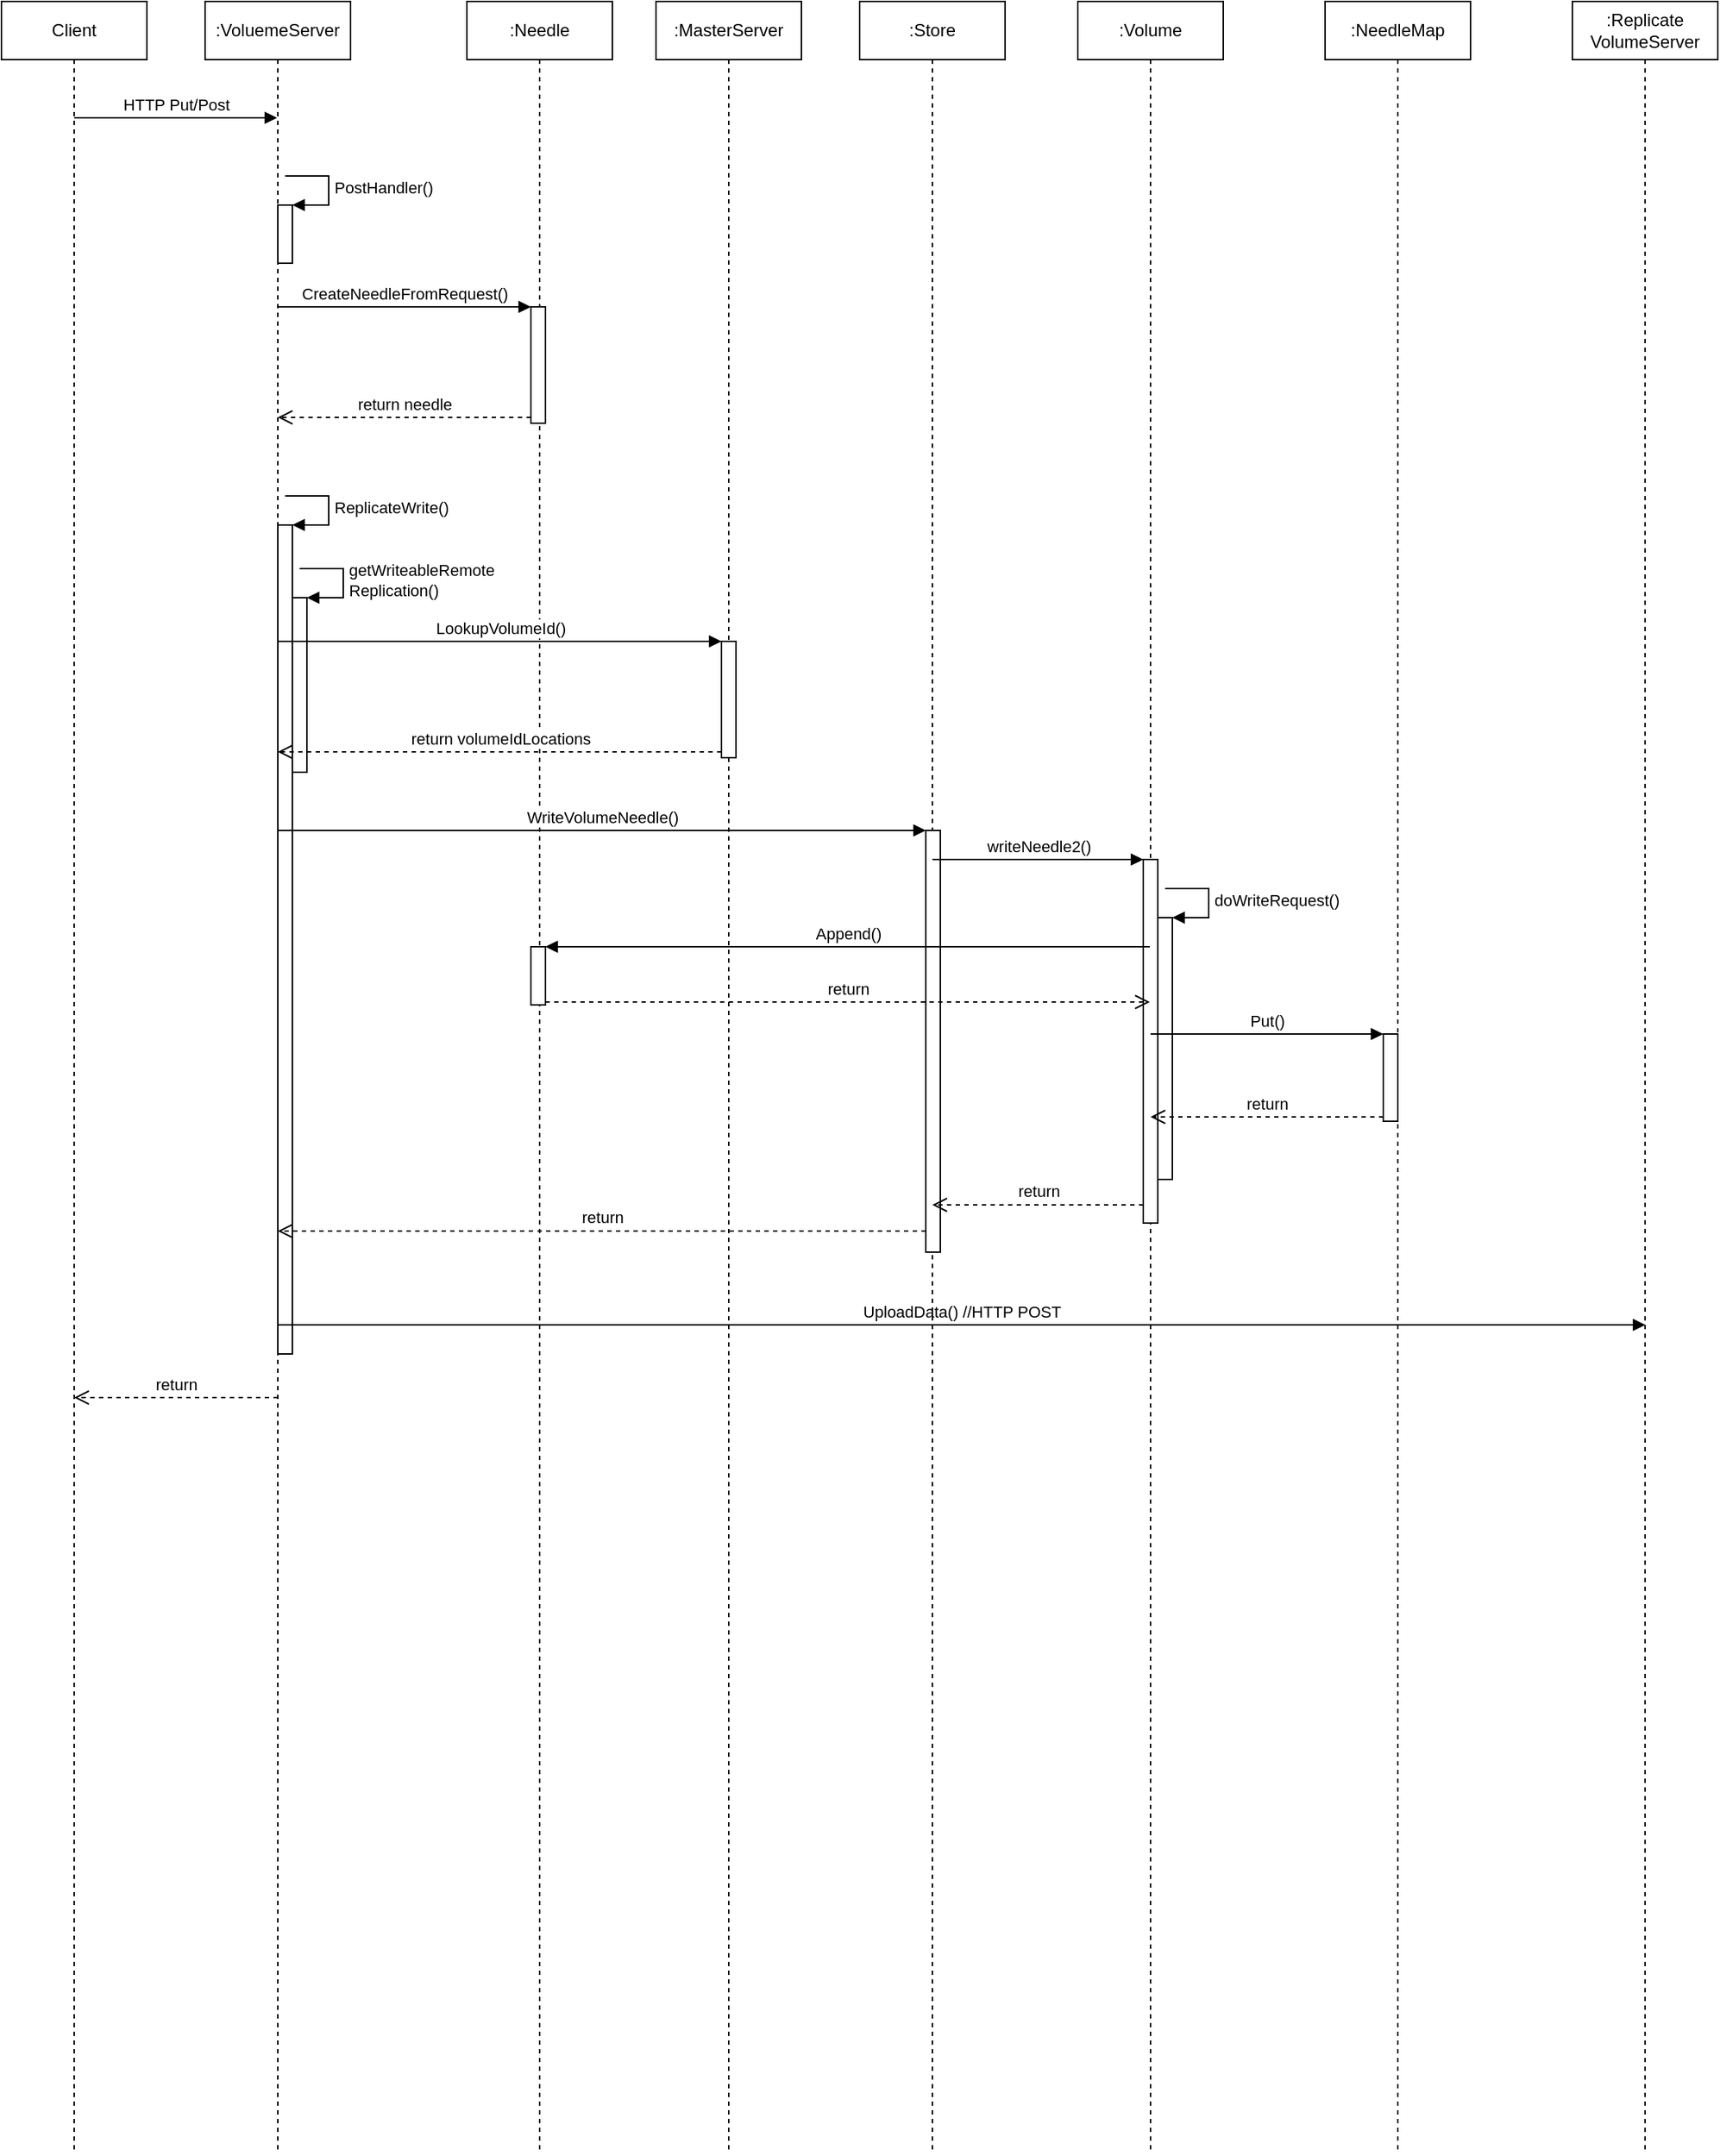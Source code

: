<mxfile version="17.1.0" type="github">
  <diagram id="cI57YzMiz7fRhd4ICnGv" name="PostHandler">
    <mxGraphModel dx="2194" dy="1183" grid="1" gridSize="10" guides="1" tooltips="1" connect="1" arrows="1" fold="1" page="1" pageScale="1" pageWidth="827" pageHeight="1169" math="0" shadow="0">
      <root>
        <mxCell id="0" />
        <mxCell id="1" parent="0" />
        <mxCell id="VfuoobMQqFoEDcukleZy-1" value="Client" style="shape=umlLifeline;perimeter=lifelinePerimeter;whiteSpace=wrap;html=1;container=1;collapsible=0;recursiveResize=0;outlineConnect=0;" vertex="1" parent="1">
          <mxGeometry x="40" y="40" width="100" height="1480" as="geometry" />
        </mxCell>
        <mxCell id="VfuoobMQqFoEDcukleZy-2" value=":VoluemeServer" style="shape=umlLifeline;perimeter=lifelinePerimeter;whiteSpace=wrap;html=1;container=1;collapsible=0;recursiveResize=0;outlineConnect=0;" vertex="1" parent="1">
          <mxGeometry x="180" y="40" width="100" height="1480" as="geometry" />
        </mxCell>
        <mxCell id="VfuoobMQqFoEDcukleZy-4" value="" style="html=1;points=[];perimeter=orthogonalPerimeter;" vertex="1" parent="VfuoobMQqFoEDcukleZy-2">
          <mxGeometry x="50" y="140" width="10" height="40" as="geometry" />
        </mxCell>
        <mxCell id="VfuoobMQqFoEDcukleZy-5" value="PostHandler()" style="edgeStyle=orthogonalEdgeStyle;html=1;align=left;spacingLeft=2;endArrow=block;rounded=0;entryX=1;entryY=0;" edge="1" target="VfuoobMQqFoEDcukleZy-4" parent="VfuoobMQqFoEDcukleZy-2">
          <mxGeometry relative="1" as="geometry">
            <mxPoint x="55" y="120" as="sourcePoint" />
            <Array as="points">
              <mxPoint x="85" y="120" />
            </Array>
          </mxGeometry>
        </mxCell>
        <mxCell id="VfuoobMQqFoEDcukleZy-11" value="" style="html=1;points=[];perimeter=orthogonalPerimeter;" vertex="1" parent="VfuoobMQqFoEDcukleZy-2">
          <mxGeometry x="50" y="360" width="10" height="570" as="geometry" />
        </mxCell>
        <mxCell id="VfuoobMQqFoEDcukleZy-12" value="ReplicateWrite()" style="edgeStyle=orthogonalEdgeStyle;html=1;align=left;spacingLeft=2;endArrow=block;rounded=0;entryX=1;entryY=0;" edge="1" target="VfuoobMQqFoEDcukleZy-11" parent="VfuoobMQqFoEDcukleZy-2">
          <mxGeometry relative="1" as="geometry">
            <mxPoint x="55" y="340" as="sourcePoint" />
            <Array as="points">
              <mxPoint x="85" y="340" />
            </Array>
          </mxGeometry>
        </mxCell>
        <mxCell id="VfuoobMQqFoEDcukleZy-17" value="" style="html=1;points=[];perimeter=orthogonalPerimeter;" vertex="1" parent="VfuoobMQqFoEDcukleZy-2">
          <mxGeometry x="60" y="410" width="10" height="120" as="geometry" />
        </mxCell>
        <mxCell id="VfuoobMQqFoEDcukleZy-18" value="getWriteableRemote&lt;br&gt;Replication()" style="edgeStyle=orthogonalEdgeStyle;html=1;align=left;spacingLeft=2;endArrow=block;rounded=0;entryX=1;entryY=0;" edge="1" target="VfuoobMQqFoEDcukleZy-17" parent="VfuoobMQqFoEDcukleZy-2">
          <mxGeometry relative="1" as="geometry">
            <mxPoint x="65" y="390" as="sourcePoint" />
            <Array as="points">
              <mxPoint x="95" y="390" />
            </Array>
          </mxGeometry>
        </mxCell>
        <mxCell id="VfuoobMQqFoEDcukleZy-3" value="HTTP Put/Post" style="html=1;verticalAlign=bottom;endArrow=block;rounded=0;" edge="1" parent="1" target="VfuoobMQqFoEDcukleZy-2">
          <mxGeometry width="80" relative="1" as="geometry">
            <mxPoint x="90" y="120" as="sourcePoint" />
            <mxPoint x="170" y="120" as="targetPoint" />
          </mxGeometry>
        </mxCell>
        <mxCell id="VfuoobMQqFoEDcukleZy-6" value=":Needle" style="shape=umlLifeline;perimeter=lifelinePerimeter;whiteSpace=wrap;html=1;container=1;collapsible=0;recursiveResize=0;outlineConnect=0;" vertex="1" parent="1">
          <mxGeometry x="360" y="40" width="100" height="1480" as="geometry" />
        </mxCell>
        <mxCell id="VfuoobMQqFoEDcukleZy-7" value="" style="html=1;points=[];perimeter=orthogonalPerimeter;" vertex="1" parent="VfuoobMQqFoEDcukleZy-6">
          <mxGeometry x="44" y="210" width="10" height="80" as="geometry" />
        </mxCell>
        <mxCell id="VfuoobMQqFoEDcukleZy-29" value="" style="html=1;points=[];perimeter=orthogonalPerimeter;" vertex="1" parent="VfuoobMQqFoEDcukleZy-6">
          <mxGeometry x="44" y="650" width="10" height="40" as="geometry" />
        </mxCell>
        <mxCell id="VfuoobMQqFoEDcukleZy-8" value="CreateNeedleFromRequest()" style="html=1;verticalAlign=bottom;endArrow=block;entryX=0;entryY=0;rounded=0;" edge="1" target="VfuoobMQqFoEDcukleZy-7" parent="1" source="VfuoobMQqFoEDcukleZy-2">
          <mxGeometry relative="1" as="geometry">
            <mxPoint x="334" y="250" as="sourcePoint" />
          </mxGeometry>
        </mxCell>
        <mxCell id="VfuoobMQqFoEDcukleZy-9" value="return needle" style="html=1;verticalAlign=bottom;endArrow=open;dashed=1;endSize=8;exitX=0;exitY=0.95;rounded=0;" edge="1" source="VfuoobMQqFoEDcukleZy-7" parent="1" target="VfuoobMQqFoEDcukleZy-2">
          <mxGeometry relative="1" as="geometry">
            <mxPoint x="334" y="326" as="targetPoint" />
          </mxGeometry>
        </mxCell>
        <mxCell id="VfuoobMQqFoEDcukleZy-13" value=":MasterServer" style="shape=umlLifeline;perimeter=lifelinePerimeter;whiteSpace=wrap;html=1;container=1;collapsible=0;recursiveResize=0;outlineConnect=0;" vertex="1" parent="1">
          <mxGeometry x="490" y="40" width="100" height="1480" as="geometry" />
        </mxCell>
        <mxCell id="VfuoobMQqFoEDcukleZy-14" value="" style="html=1;points=[];perimeter=orthogonalPerimeter;" vertex="1" parent="VfuoobMQqFoEDcukleZy-13">
          <mxGeometry x="45" y="440" width="10" height="80" as="geometry" />
        </mxCell>
        <mxCell id="VfuoobMQqFoEDcukleZy-37" value="UploadData() //HTTP POST" style="html=1;verticalAlign=bottom;endArrow=block;rounded=0;" edge="1" parent="VfuoobMQqFoEDcukleZy-13">
          <mxGeometry width="80" relative="1" as="geometry">
            <mxPoint x="-259.996" y="910" as="sourcePoint" />
            <mxPoint x="680.18" y="910" as="targetPoint" />
          </mxGeometry>
        </mxCell>
        <mxCell id="VfuoobMQqFoEDcukleZy-15" value="LookupVolumeId()" style="html=1;verticalAlign=bottom;endArrow=block;entryX=0;entryY=0;rounded=0;" edge="1" target="VfuoobMQqFoEDcukleZy-14" parent="1" source="VfuoobMQqFoEDcukleZy-2">
          <mxGeometry relative="1" as="geometry">
            <mxPoint x="380" y="520" as="sourcePoint" />
          </mxGeometry>
        </mxCell>
        <mxCell id="VfuoobMQqFoEDcukleZy-16" value="return volumeIdLocations" style="html=1;verticalAlign=bottom;endArrow=open;dashed=1;endSize=8;exitX=0;exitY=0.95;rounded=0;" edge="1" source="VfuoobMQqFoEDcukleZy-14" parent="1" target="VfuoobMQqFoEDcukleZy-2">
          <mxGeometry relative="1" as="geometry">
            <mxPoint x="380" y="596" as="targetPoint" />
          </mxGeometry>
        </mxCell>
        <mxCell id="VfuoobMQqFoEDcukleZy-19" value=":Store" style="shape=umlLifeline;perimeter=lifelinePerimeter;whiteSpace=wrap;html=1;container=1;collapsible=0;recursiveResize=0;outlineConnect=0;" vertex="1" parent="1">
          <mxGeometry x="630" y="40" width="100" height="1480" as="geometry" />
        </mxCell>
        <mxCell id="VfuoobMQqFoEDcukleZy-20" value="" style="html=1;points=[];perimeter=orthogonalPerimeter;" vertex="1" parent="VfuoobMQqFoEDcukleZy-19">
          <mxGeometry x="45.49" y="570" width="10" height="290" as="geometry" />
        </mxCell>
        <mxCell id="VfuoobMQqFoEDcukleZy-21" value="WriteVolumeNeedle()" style="html=1;verticalAlign=bottom;endArrow=block;entryX=0;entryY=0;rounded=0;" edge="1" target="VfuoobMQqFoEDcukleZy-20" parent="1">
          <mxGeometry relative="1" as="geometry">
            <mxPoint x="230.002" y="610" as="sourcePoint" />
          </mxGeometry>
        </mxCell>
        <mxCell id="VfuoobMQqFoEDcukleZy-22" value="return" style="html=1;verticalAlign=bottom;endArrow=open;dashed=1;endSize=8;exitX=0;exitY=0.95;rounded=0;" edge="1" source="VfuoobMQqFoEDcukleZy-20" parent="1" target="VfuoobMQqFoEDcukleZy-2">
          <mxGeometry relative="1" as="geometry">
            <mxPoint x="230.002" y="686" as="targetPoint" />
          </mxGeometry>
        </mxCell>
        <mxCell id="VfuoobMQqFoEDcukleZy-23" value=":Volume" style="shape=umlLifeline;perimeter=lifelinePerimeter;whiteSpace=wrap;html=1;container=1;collapsible=0;recursiveResize=0;outlineConnect=0;" vertex="1" parent="1">
          <mxGeometry x="780" y="40" width="100" height="1480" as="geometry" />
        </mxCell>
        <mxCell id="VfuoobMQqFoEDcukleZy-24" value="" style="html=1;points=[];perimeter=orthogonalPerimeter;" vertex="1" parent="VfuoobMQqFoEDcukleZy-23">
          <mxGeometry x="45" y="590" width="10" height="250" as="geometry" />
        </mxCell>
        <mxCell id="VfuoobMQqFoEDcukleZy-27" value="" style="html=1;points=[];perimeter=orthogonalPerimeter;" vertex="1" parent="VfuoobMQqFoEDcukleZy-23">
          <mxGeometry x="55" y="630" width="10" height="180" as="geometry" />
        </mxCell>
        <mxCell id="VfuoobMQqFoEDcukleZy-28" value="doWriteRequest()" style="edgeStyle=orthogonalEdgeStyle;html=1;align=left;spacingLeft=2;endArrow=block;rounded=0;entryX=1;entryY=0;" edge="1" target="VfuoobMQqFoEDcukleZy-27" parent="VfuoobMQqFoEDcukleZy-23">
          <mxGeometry relative="1" as="geometry">
            <mxPoint x="60" y="610" as="sourcePoint" />
            <Array as="points">
              <mxPoint x="90" y="610" />
            </Array>
          </mxGeometry>
        </mxCell>
        <mxCell id="VfuoobMQqFoEDcukleZy-25" value="writeNeedle2()" style="html=1;verticalAlign=bottom;endArrow=block;entryX=0;entryY=0;rounded=0;" edge="1" target="VfuoobMQqFoEDcukleZy-24" parent="1" source="VfuoobMQqFoEDcukleZy-19">
          <mxGeometry relative="1" as="geometry">
            <mxPoint x="755" y="620" as="sourcePoint" />
          </mxGeometry>
        </mxCell>
        <mxCell id="VfuoobMQqFoEDcukleZy-26" value="return" style="html=1;verticalAlign=bottom;endArrow=open;dashed=1;endSize=8;exitX=0;exitY=0.95;rounded=0;" edge="1" source="VfuoobMQqFoEDcukleZy-24" parent="1" target="VfuoobMQqFoEDcukleZy-19">
          <mxGeometry relative="1" as="geometry">
            <mxPoint x="755" y="696" as="targetPoint" />
          </mxGeometry>
        </mxCell>
        <mxCell id="VfuoobMQqFoEDcukleZy-30" value="Append()" style="html=1;verticalAlign=bottom;endArrow=block;entryX=1;entryY=0;rounded=0;" edge="1" target="VfuoobMQqFoEDcukleZy-29" parent="1" source="VfuoobMQqFoEDcukleZy-23">
          <mxGeometry relative="1" as="geometry">
            <mxPoint x="474" y="690" as="sourcePoint" />
          </mxGeometry>
        </mxCell>
        <mxCell id="VfuoobMQqFoEDcukleZy-31" value="return" style="html=1;verticalAlign=bottom;endArrow=open;dashed=1;endSize=8;exitX=1;exitY=0.95;rounded=0;" edge="1" source="VfuoobMQqFoEDcukleZy-29" parent="1" target="VfuoobMQqFoEDcukleZy-23">
          <mxGeometry relative="1" as="geometry">
            <mxPoint x="474" y="747" as="targetPoint" />
          </mxGeometry>
        </mxCell>
        <mxCell id="VfuoobMQqFoEDcukleZy-32" value=":NeedleMap" style="shape=umlLifeline;perimeter=lifelinePerimeter;whiteSpace=wrap;html=1;container=1;collapsible=0;recursiveResize=0;outlineConnect=0;" vertex="1" parent="1">
          <mxGeometry x="950" y="40" width="100" height="1480" as="geometry" />
        </mxCell>
        <mxCell id="VfuoobMQqFoEDcukleZy-33" value="" style="html=1;points=[];perimeter=orthogonalPerimeter;" vertex="1" parent="VfuoobMQqFoEDcukleZy-32">
          <mxGeometry x="40" y="710" width="10" height="60" as="geometry" />
        </mxCell>
        <mxCell id="VfuoobMQqFoEDcukleZy-34" value="Put()" style="html=1;verticalAlign=bottom;endArrow=block;entryX=0;entryY=0;rounded=0;" edge="1" target="VfuoobMQqFoEDcukleZy-33" parent="1" source="VfuoobMQqFoEDcukleZy-23">
          <mxGeometry relative="1" as="geometry">
            <mxPoint x="940" y="750" as="sourcePoint" />
          </mxGeometry>
        </mxCell>
        <mxCell id="VfuoobMQqFoEDcukleZy-35" value="return" style="html=1;verticalAlign=bottom;endArrow=open;dashed=1;endSize=8;exitX=0;exitY=0.95;rounded=0;" edge="1" source="VfuoobMQqFoEDcukleZy-33" parent="1" target="VfuoobMQqFoEDcukleZy-23">
          <mxGeometry relative="1" as="geometry">
            <mxPoint x="940" y="826" as="targetPoint" />
          </mxGeometry>
        </mxCell>
        <mxCell id="VfuoobMQqFoEDcukleZy-36" value=":Replicate&lt;br&gt;VolumeServer" style="shape=umlLifeline;perimeter=lifelinePerimeter;whiteSpace=wrap;html=1;container=1;collapsible=0;recursiveResize=0;outlineConnect=0;" vertex="1" parent="1">
          <mxGeometry x="1120" y="40" width="100" height="1480" as="geometry" />
        </mxCell>
        <mxCell id="VfuoobMQqFoEDcukleZy-38" value="return" style="html=1;verticalAlign=bottom;endArrow=open;dashed=1;endSize=8;rounded=0;" edge="1" parent="1" target="VfuoobMQqFoEDcukleZy-1">
          <mxGeometry relative="1" as="geometry">
            <mxPoint x="230" y="1000" as="sourcePoint" />
            <mxPoint x="150" y="1000" as="targetPoint" />
          </mxGeometry>
        </mxCell>
      </root>
    </mxGraphModel>
  </diagram>
</mxfile>
